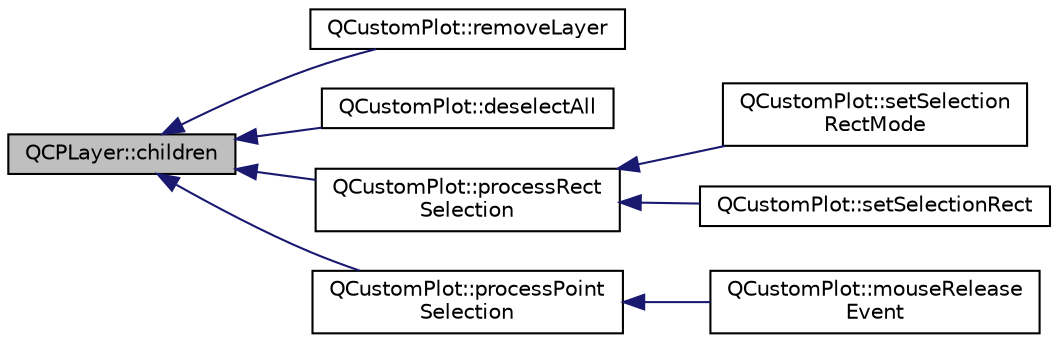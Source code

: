 digraph "QCPLayer::children"
{
  edge [fontname="Helvetica",fontsize="10",labelfontname="Helvetica",labelfontsize="10"];
  node [fontname="Helvetica",fontsize="10",shape=record];
  rankdir="LR";
  Node20 [label="QCPLayer::children",height=0.2,width=0.4,color="black", fillcolor="grey75", style="filled", fontcolor="black"];
  Node20 -> Node21 [dir="back",color="midnightblue",fontsize="10",style="solid",fontname="Helvetica"];
  Node21 [label="QCustomPlot::removeLayer",height=0.2,width=0.4,color="black", fillcolor="white", style="filled",URL="$class_q_custom_plot.html#a40f75e342c5eaab6a86066a42a0e2a94"];
  Node20 -> Node22 [dir="back",color="midnightblue",fontsize="10",style="solid",fontname="Helvetica"];
  Node22 [label="QCustomPlot::deselectAll",height=0.2,width=0.4,color="black", fillcolor="white", style="filled",URL="$class_q_custom_plot.html#a9d4808ab925b003054085246c92a257c"];
  Node20 -> Node23 [dir="back",color="midnightblue",fontsize="10",style="solid",fontname="Helvetica"];
  Node23 [label="QCustomPlot::processRect\lSelection",height=0.2,width=0.4,color="black", fillcolor="white", style="filled",URL="$class_q_custom_plot.html#ac10849411e1d0e858ea7f29c8ade364c"];
  Node23 -> Node24 [dir="back",color="midnightblue",fontsize="10",style="solid",fontname="Helvetica"];
  Node24 [label="QCustomPlot::setSelection\lRectMode",height=0.2,width=0.4,color="black", fillcolor="white", style="filled",URL="$class_q_custom_plot.html#a810ef958ebe84db661c7288b526c0deb"];
  Node23 -> Node25 [dir="back",color="midnightblue",fontsize="10",style="solid",fontname="Helvetica"];
  Node25 [label="QCustomPlot::setSelectionRect",height=0.2,width=0.4,color="black", fillcolor="white", style="filled",URL="$class_q_custom_plot.html#a0c09f96df15faa4799ad7051bb16cf33"];
  Node20 -> Node26 [dir="back",color="midnightblue",fontsize="10",style="solid",fontname="Helvetica"];
  Node26 [label="QCustomPlot::processPoint\lSelection",height=0.2,width=0.4,color="black", fillcolor="white", style="filled",URL="$class_q_custom_plot.html#ac13c10fff6613e3e80e13c787b010838"];
  Node26 -> Node27 [dir="back",color="midnightblue",fontsize="10",style="solid",fontname="Helvetica"];
  Node27 [label="QCustomPlot::mouseRelease\lEvent",height=0.2,width=0.4,color="black", fillcolor="white", style="filled",URL="$class_q_custom_plot.html#adc24846f52199e5a9bc35c387a6ce68d"];
}

